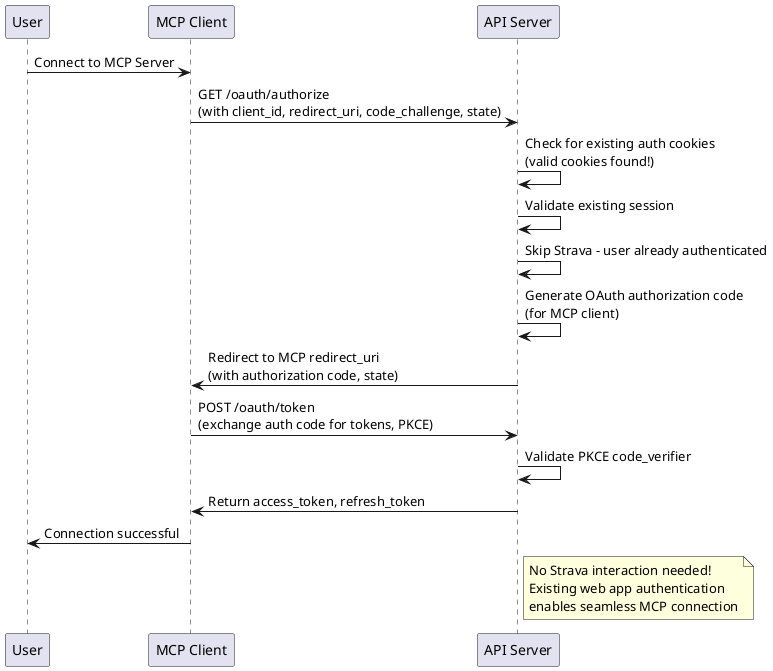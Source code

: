 @startuml MCP Client Authentication Flow (Existing Auth)

participant User
participant "MCP Client" as MCP
participant "API Server" as API

User -> MCP: Connect to MCP Server
MCP -> API: GET /oauth/authorize\n(with client_id, redirect_uri, code_challenge, state)
API -> API: Check for existing auth cookies\n(valid cookies found!)
API -> API: Validate existing session
API -> API: Skip Strava - user already authenticated
API -> API: Generate OAuth authorization code\n(for MCP client)
API -> MCP: Redirect to MCP redirect_uri\n(with authorization code, state)
MCP -> API: POST /oauth/token\n(exchange auth code for tokens, PKCE)
API -> API: Validate PKCE code_verifier
API -> MCP: Return access_token, refresh_token
MCP -> User: Connection successful

note right of API
  No Strava interaction needed!
  Existing web app authentication
  enables seamless MCP connection
end note

@enduml
